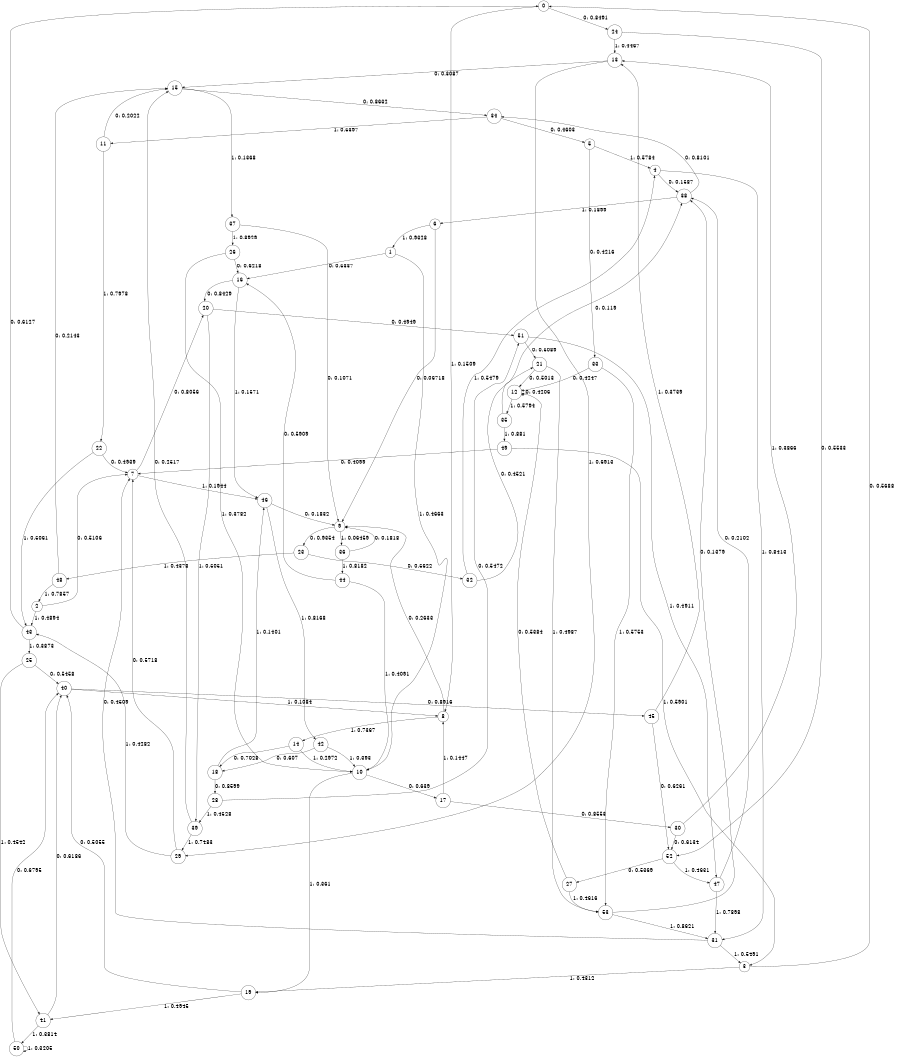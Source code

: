 digraph "ch5concat_phase3_L7" {
size = "6,8.5";
ratio = "fill";
node [shape = circle];
node [fontsize = 24];
edge [fontsize = 24];
0 -> 24 [label = "0: 0.8491   "];
0 -> 8 [label = "1: 0.1509   "];
1 -> 16 [label = "0: 0.5337   "];
1 -> 10 [label = "1: 0.4663   "];
2 -> 7 [label = "0: 0.5106   "];
2 -> 43 [label = "1: 0.4894   "];
3 -> 0 [label = "0: 0.5688   "];
3 -> 19 [label = "1: 0.4312   "];
4 -> 38 [label = "0: 0.1587   "];
4 -> 31 [label = "1: 0.8413   "];
5 -> 33 [label = "0: 0.4216   "];
5 -> 4 [label = "1: 0.5784   "];
6 -> 9 [label = "0: 0.06718  "];
6 -> 1 [label = "1: 0.9328   "];
7 -> 20 [label = "0: 0.8056   "];
7 -> 46 [label = "1: 0.1944   "];
8 -> 9 [label = "0: 0.2633   "];
8 -> 14 [label = "1: 0.7367   "];
9 -> 23 [label = "0: 0.9354   "];
9 -> 36 [label = "1: 0.06459  "];
10 -> 17 [label = "0: 0.639    "];
10 -> 19 [label = "1: 0.361    "];
11 -> 15 [label = "0: 0.2022   "];
11 -> 22 [label = "1: 0.7978   "];
12 -> 12 [label = "0: 0.4206   "];
12 -> 35 [label = "1: 0.5794   "];
13 -> 15 [label = "0: 0.3087   "];
13 -> 29 [label = "1: 0.6913   "];
14 -> 18 [label = "0: 0.7028   "];
14 -> 10 [label = "1: 0.2972   "];
15 -> 34 [label = "0: 0.8632   "];
15 -> 37 [label = "1: 0.1368   "];
16 -> 20 [label = "0: 0.8429   "];
16 -> 46 [label = "1: 0.1571   "];
17 -> 30 [label = "0: 0.8553   "];
17 -> 8 [label = "1: 0.1447   "];
18 -> 28 [label = "0: 0.8599   "];
18 -> 46 [label = "1: 0.1401   "];
19 -> 40 [label = "0: 0.5055   "];
19 -> 41 [label = "1: 0.4945   "];
20 -> 51 [label = "0: 0.4949   "];
20 -> 39 [label = "1: 0.5051   "];
21 -> 12 [label = "0: 0.5013   "];
21 -> 53 [label = "1: 0.4987   "];
22 -> 7 [label = "0: 0.4939   "];
22 -> 43 [label = "1: 0.5061   "];
23 -> 32 [label = "0: 0.5622   "];
23 -> 48 [label = "1: 0.4378   "];
24 -> 52 [label = "0: 0.5533   "];
24 -> 13 [label = "1: 0.4467   "];
25 -> 40 [label = "0: 0.5458   "];
25 -> 41 [label = "1: 0.4542   "];
26 -> 16 [label = "0: 0.6218   "];
26 -> 10 [label = "1: 0.3782   "];
27 -> 12 [label = "0: 0.5384   "];
27 -> 53 [label = "1: 0.4616   "];
28 -> 51 [label = "0: 0.5472   "];
28 -> 39 [label = "1: 0.4528   "];
29 -> 7 [label = "0: 0.5718   "];
29 -> 43 [label = "1: 0.4282   "];
30 -> 52 [label = "0: 0.6134   "];
30 -> 13 [label = "1: 0.3866   "];
31 -> 7 [label = "0: 0.4509   "];
31 -> 3 [label = "1: 0.5491   "];
32 -> 21 [label = "0: 0.4521   "];
32 -> 4 [label = "1: 0.5479   "];
33 -> 12 [label = "0: 0.4247   "];
33 -> 53 [label = "1: 0.5753   "];
34 -> 5 [label = "0: 0.4603   "];
34 -> 11 [label = "1: 0.5397   "];
35 -> 38 [label = "0: 0.119    "];
35 -> 49 [label = "1: 0.881    "];
36 -> 9 [label = "0: 0.1818   "];
36 -> 44 [label = "1: 0.8182   "];
37 -> 9 [label = "0: 0.1071   "];
37 -> 26 [label = "1: 0.8929   "];
38 -> 34 [label = "0: 0.8101   "];
38 -> 6 [label = "1: 0.1899   "];
39 -> 15 [label = "0: 0.2517   "];
39 -> 29 [label = "1: 0.7483   "];
40 -> 45 [label = "0: 0.8916   "];
40 -> 8 [label = "1: 0.1084   "];
41 -> 40 [label = "0: 0.6186   "];
41 -> 50 [label = "1: 0.3814   "];
42 -> 18 [label = "0: 0.607    "];
42 -> 10 [label = "1: 0.393    "];
43 -> 0 [label = "0: 0.6127   "];
43 -> 25 [label = "1: 0.3873   "];
44 -> 16 [label = "0: 0.5909   "];
44 -> 10 [label = "1: 0.4091   "];
45 -> 52 [label = "0: 0.6261   "];
45 -> 13 [label = "1: 0.3739   "];
46 -> 9 [label = "0: 0.1832   "];
46 -> 42 [label = "1: 0.8168   "];
47 -> 38 [label = "0: 0.2102   "];
47 -> 31 [label = "1: 0.7898   "];
48 -> 15 [label = "0: 0.2143   "];
48 -> 2 [label = "1: 0.7857   "];
49 -> 7 [label = "0: 0.4099   "];
49 -> 3 [label = "1: 0.5901   "];
50 -> 40 [label = "0: 0.6795   "];
50 -> 50 [label = "1: 0.3205   "];
51 -> 21 [label = "0: 0.5089   "];
51 -> 47 [label = "1: 0.4911   "];
52 -> 27 [label = "0: 0.5369   "];
52 -> 47 [label = "1: 0.4631   "];
53 -> 38 [label = "0: 0.1379   "];
53 -> 31 [label = "1: 0.8621   "];
}